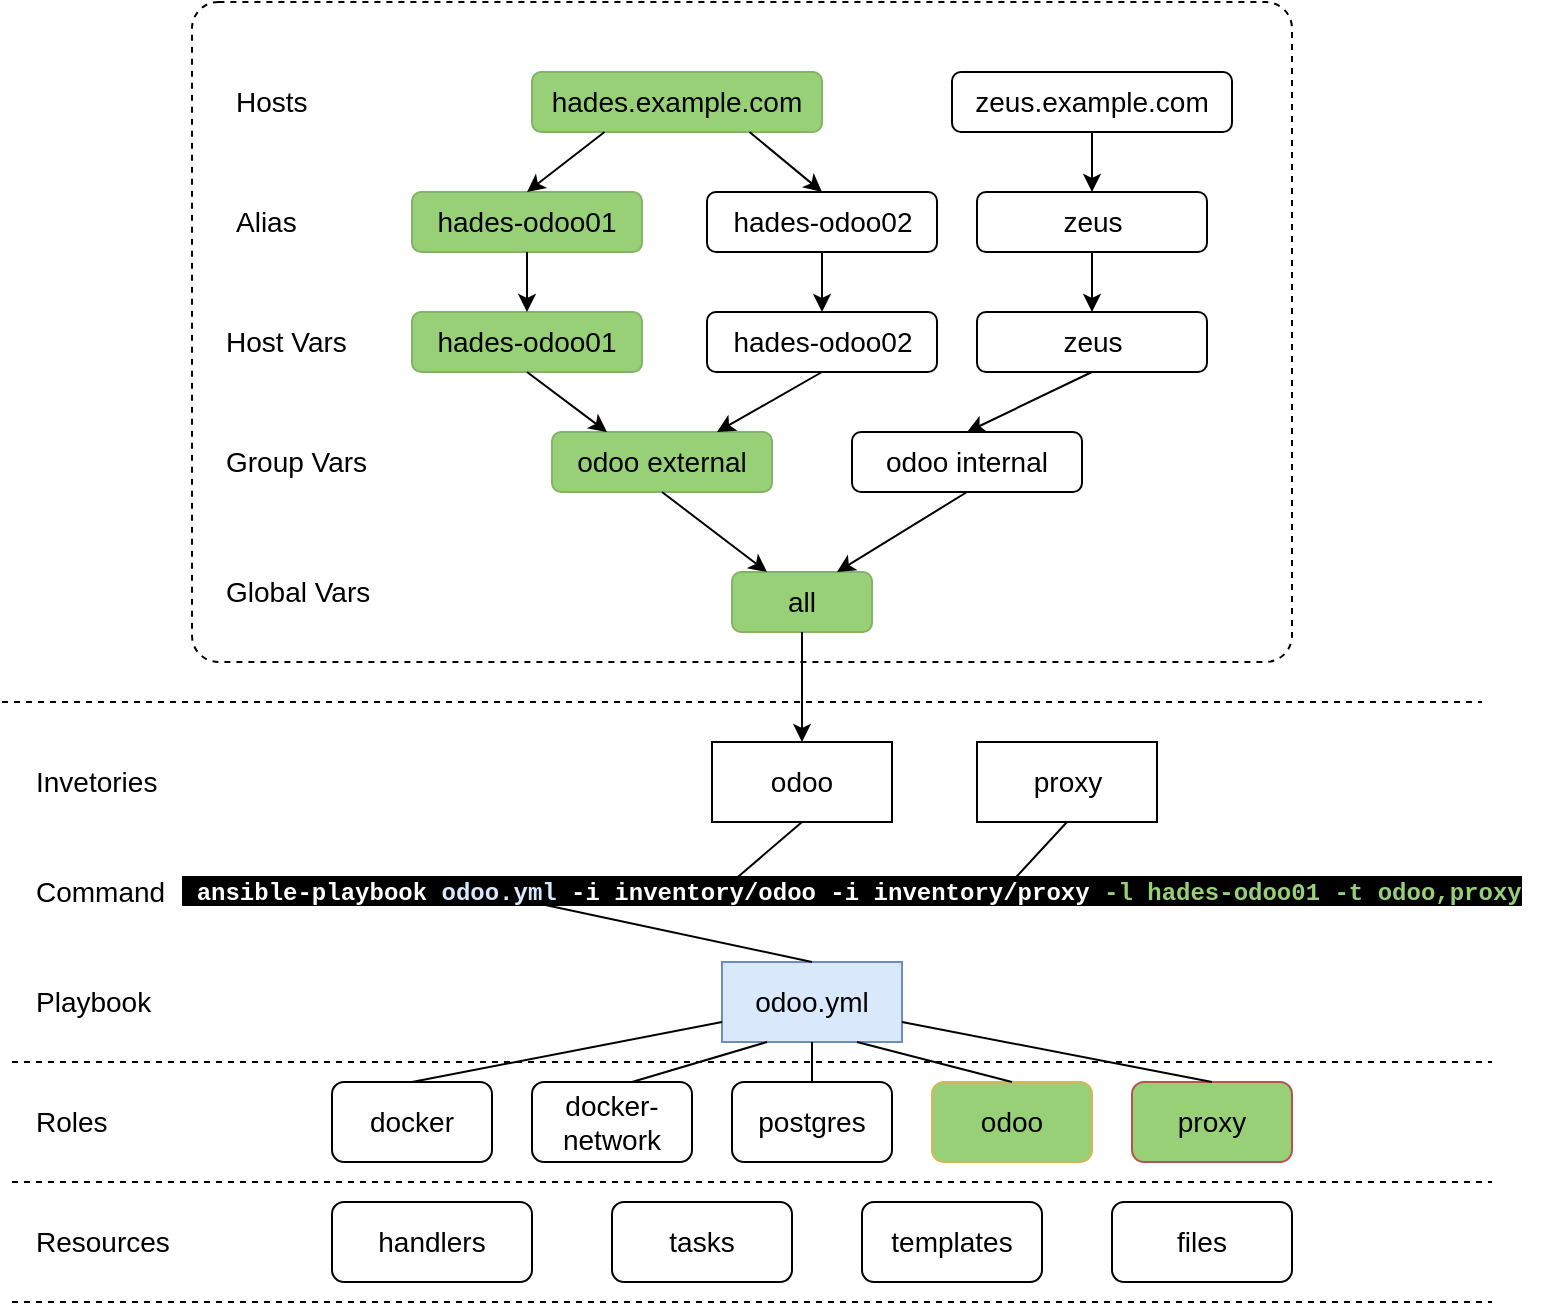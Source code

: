 <mxfile version="13.6.2" type="device"><diagram id="mTbdij14t4nqV6YHanxz" name="Page-1"><mxGraphModel dx="946" dy="680" grid="1" gridSize="10" guides="1" tooltips="1" connect="1" arrows="1" fold="1" page="1" pageScale="1" pageWidth="827" pageHeight="1169" math="0" shadow="0"><root><mxCell id="0"/><mxCell id="1" parent="0"/><mxCell id="63" value="" style="rounded=1;whiteSpace=wrap;html=1;fontSize=14;align=left;labelBackgroundColor=none;fillColor=none;dashed=1;arcSize=4;" parent="1" vertex="1"><mxGeometry x="110" y="150" width="550" height="330" as="geometry"/></mxCell><mxCell id="2" value="Roles" style="text;html=1;strokeColor=none;fillColor=none;align=left;verticalAlign=middle;whiteSpace=wrap;rounded=0;fontSize=14;" parent="1" vertex="1"><mxGeometry x="30" y="700" width="40" height="20" as="geometry"/></mxCell><mxCell id="3" value="" style="endArrow=none;dashed=1;html=1;" parent="1" edge="1"><mxGeometry width="50" height="50" relative="1" as="geometry"><mxPoint x="20" y="680" as="sourcePoint"/><mxPoint x="760" y="680" as="targetPoint"/></mxGeometry></mxCell><mxCell id="4" value="" style="endArrow=none;dashed=1;html=1;" parent="1" edge="1"><mxGeometry width="50" height="50" relative="1" as="geometry"><mxPoint x="20" y="740" as="sourcePoint"/><mxPoint x="760" y="740" as="targetPoint"/></mxGeometry></mxCell><mxCell id="5" value="docker" style="rounded=1;whiteSpace=wrap;html=1;fontSize=14;" parent="1" vertex="1"><mxGeometry x="180" y="690" width="80" height="40" as="geometry"/></mxCell><mxCell id="6" value="docker-network" style="rounded=1;whiteSpace=wrap;html=1;fontSize=14;" parent="1" vertex="1"><mxGeometry x="280" y="690" width="80" height="40" as="geometry"/></mxCell><mxCell id="7" value="Resources" style="text;html=1;strokeColor=none;fillColor=none;align=left;verticalAlign=middle;whiteSpace=wrap;rounded=0;fontSize=14;" parent="1" vertex="1"><mxGeometry x="30" y="760" width="40" height="20" as="geometry"/></mxCell><mxCell id="8" value="" style="endArrow=none;dashed=1;html=1;" parent="1" edge="1"><mxGeometry width="50" height="50" relative="1" as="geometry"><mxPoint x="20" y="800" as="sourcePoint"/><mxPoint x="760" y="800" as="targetPoint"/></mxGeometry></mxCell><mxCell id="9" value="handlers" style="rounded=1;whiteSpace=wrap;html=1;fontSize=14;" parent="1" vertex="1"><mxGeometry x="180" y="750" width="100" height="40" as="geometry"/></mxCell><mxCell id="10" value="tasks" style="rounded=1;whiteSpace=wrap;html=1;fontSize=14;" parent="1" vertex="1"><mxGeometry x="320" y="750" width="90" height="40" as="geometry"/></mxCell><mxCell id="12" value="templates" style="rounded=1;whiteSpace=wrap;html=1;fontSize=14;" parent="1" vertex="1"><mxGeometry x="445" y="750" width="90" height="40" as="geometry"/></mxCell><mxCell id="13" value="files" style="rounded=1;whiteSpace=wrap;html=1;fontSize=14;" parent="1" vertex="1"><mxGeometry x="570" y="750" width="90" height="40" as="geometry"/></mxCell><mxCell id="14" value="Playbook" style="text;html=1;strokeColor=none;fillColor=none;align=left;verticalAlign=middle;whiteSpace=wrap;rounded=0;fontSize=14;" parent="1" vertex="1"><mxGeometry x="30" y="640" width="40" height="20" as="geometry"/></mxCell><mxCell id="18" value="odoo.yml" style="rounded=0;whiteSpace=wrap;html=1;fontSize=14;fillColor=#DAE8FC;strokeColor=#6c8ebf;" parent="1" vertex="1"><mxGeometry x="375" y="630" width="90" height="40" as="geometry"/></mxCell><mxCell id="19" value="postgres" style="rounded=1;whiteSpace=wrap;html=1;fontSize=14;" parent="1" vertex="1"><mxGeometry x="380" y="690" width="80" height="40" as="geometry"/></mxCell><mxCell id="20" value="odoo" style="rounded=1;whiteSpace=wrap;html=1;fontSize=14;fillColor=#97D077;strokeColor=#d6b656;" parent="1" vertex="1"><mxGeometry x="480" y="690" width="80" height="40" as="geometry"/></mxCell><mxCell id="21" value="proxy" style="rounded=1;whiteSpace=wrap;html=1;fontSize=14;fillColor=#97D077;strokeColor=#b85450;" parent="1" vertex="1"><mxGeometry x="580" y="690" width="80" height="40" as="geometry"/></mxCell><mxCell id="22" value="Invetories" style="text;html=1;strokeColor=none;fillColor=none;align=left;verticalAlign=middle;whiteSpace=wrap;rounded=0;fontSize=14;" parent="1" vertex="1"><mxGeometry x="30" y="530" width="40" height="20" as="geometry"/></mxCell><mxCell id="24" value="odoo" style="rounded=0;whiteSpace=wrap;html=1;fontSize=14;" parent="1" vertex="1"><mxGeometry x="370" y="520" width="90" height="40" as="geometry"/></mxCell><mxCell id="28" value="proxy" style="rounded=0;whiteSpace=wrap;html=1;fontSize=14;" parent="1" vertex="1"><mxGeometry x="502.5" y="520" width="90" height="40" as="geometry"/></mxCell><mxCell id="30" value="all" style="rounded=1;whiteSpace=wrap;html=1;fontSize=14;fillColor=#97D077;strokeColor=#82b366;" parent="1" vertex="1"><mxGeometry x="380" y="435" width="70" height="30" as="geometry"/></mxCell><mxCell id="31" value="odoo external" style="rounded=1;whiteSpace=wrap;html=1;fontSize=14;fillColor=#97D077;strokeColor=#82b366;" parent="1" vertex="1"><mxGeometry x="290" y="365" width="110" height="30" as="geometry"/></mxCell><mxCell id="33" value="&lt;div&gt;odoo internal&lt;br&gt;&lt;/div&gt;" style="rounded=1;whiteSpace=wrap;html=1;fontSize=14;" parent="1" vertex="1"><mxGeometry x="440" y="365" width="115" height="30" as="geometry"/></mxCell><mxCell id="34" value="hades-odoo01" style="rounded=1;whiteSpace=wrap;html=1;fontSize=14;fillColor=#97D077;strokeColor=#82b366;" parent="1" vertex="1"><mxGeometry x="220" y="305" width="115" height="30" as="geometry"/></mxCell><mxCell id="35" value="Global Vars" style="text;html=1;strokeColor=none;fillColor=none;align=left;verticalAlign=middle;whiteSpace=wrap;rounded=0;fontSize=14;" parent="1" vertex="1"><mxGeometry x="125" y="435" width="80" height="20" as="geometry"/></mxCell><mxCell id="36" value="Group Vars" style="text;html=1;strokeColor=none;fillColor=none;align=left;verticalAlign=middle;whiteSpace=wrap;rounded=0;fontSize=14;" parent="1" vertex="1"><mxGeometry x="125" y="370" width="90" height="20" as="geometry"/></mxCell><mxCell id="37" style="edgeStyle=orthogonalEdgeStyle;rounded=0;orthogonalLoop=1;jettySize=auto;html=1;exitX=0.5;exitY=1;exitDx=0;exitDy=0;endArrow=none;endFill=0;fontSize=14;align=left;" parent="1" source="36" target="36" edge="1"><mxGeometry relative="1" as="geometry"/></mxCell><mxCell id="38" value="Host Vars" style="text;html=1;strokeColor=none;fillColor=none;align=left;verticalAlign=middle;whiteSpace=wrap;rounded=0;fontSize=14;" parent="1" vertex="1"><mxGeometry x="125" y="310" width="90" height="20" as="geometry"/></mxCell><mxCell id="39" value="hades-odoo02" style="rounded=1;whiteSpace=wrap;html=1;fontSize=14;" parent="1" vertex="1"><mxGeometry x="367.5" y="305" width="115" height="30" as="geometry"/></mxCell><mxCell id="40" value="zeus" style="rounded=1;whiteSpace=wrap;html=1;fontSize=14;" parent="1" vertex="1"><mxGeometry x="502.5" y="305" width="115" height="30" as="geometry"/></mxCell><mxCell id="41" value="hades-odoo01" style="rounded=1;whiteSpace=wrap;html=1;fontSize=14;fillColor=#97D077;strokeColor=#82b366;" parent="1" vertex="1"><mxGeometry x="220" y="245" width="115" height="30" as="geometry"/></mxCell><mxCell id="42" value="Alias" style="text;html=1;strokeColor=none;fillColor=none;align=left;verticalAlign=middle;whiteSpace=wrap;rounded=0;fontSize=14;" parent="1" vertex="1"><mxGeometry x="130" y="250" width="90" height="20" as="geometry"/></mxCell><mxCell id="43" value="hades-odoo02" style="rounded=1;whiteSpace=wrap;html=1;fontSize=14;" parent="1" vertex="1"><mxGeometry x="367.5" y="245" width="115" height="30" as="geometry"/></mxCell><mxCell id="44" value="zeus" style="rounded=1;whiteSpace=wrap;html=1;fontSize=14;" parent="1" vertex="1"><mxGeometry x="502.5" y="245" width="115" height="30" as="geometry"/></mxCell><mxCell id="45" value="hades.example.com" style="rounded=1;whiteSpace=wrap;html=1;fontSize=14;fillColor=#97D077;strokeColor=#82b366;" parent="1" vertex="1"><mxGeometry x="280" y="185" width="145" height="30" as="geometry"/></mxCell><mxCell id="46" value="Hosts" style="text;html=1;strokeColor=none;fillColor=none;align=left;verticalAlign=middle;whiteSpace=wrap;rounded=0;fontSize=14;" parent="1" vertex="1"><mxGeometry x="130" y="190" width="90" height="20" as="geometry"/></mxCell><mxCell id="48" value="zeus.example.com" style="rounded=1;whiteSpace=wrap;html=1;fontSize=14;" parent="1" vertex="1"><mxGeometry x="490" y="185" width="140" height="30" as="geometry"/></mxCell><mxCell id="49" value="&lt;font color=&quot;#FFFFFF&quot;&gt;&lt;span style=&quot;background-color: rgb(0 , 0 , 0)&quot;&gt;&lt;font style=&quot;font-size: 12px&quot;&gt;&lt;b&gt;&lt;font style=&quot;font-size: 12px&quot; face=&quot;Courier New&quot;&gt;&amp;nbsp;ansible-playbook &lt;font color=&quot;#DAE8FC&quot;&gt;odoo.yml&lt;/font&gt; -i inventory/odoo -i inventory/proxy&lt;font color=&quot;#97D077&quot;&gt; -l hades-odoo01 -t odoo,&lt;/font&gt;&lt;font color=&quot;#F8CECC&quot;&gt;&lt;font color=&quot;#97D077&quot;&gt;proxy&lt;/font&gt; &lt;br&gt;&lt;/font&gt;&lt;/font&gt;&lt;/b&gt;&lt;/font&gt;&lt;/span&gt;&lt;/font&gt;" style="text;html=1;strokeColor=none;fillColor=none;align=center;verticalAlign=middle;whiteSpace=wrap;rounded=0;fontSize=13;shadow=0;comic=0;" parent="1" vertex="1"><mxGeometry x="90" y="582.5" width="700" height="25" as="geometry"/></mxCell><mxCell id="50" value="Command" style="text;html=1;strokeColor=none;fillColor=none;align=left;verticalAlign=middle;whiteSpace=wrap;rounded=0;fontSize=14;" parent="1" vertex="1"><mxGeometry x="30" y="585" width="40" height="20" as="geometry"/></mxCell><mxCell id="51" value="" style="endArrow=classic;html=1;fontSize=14;align=left;exitX=0.25;exitY=1;exitDx=0;exitDy=0;entryX=0.5;entryY=0;entryDx=0;entryDy=0;" parent="1" source="45" target="41" edge="1"><mxGeometry width="50" height="50" relative="1" as="geometry"><mxPoint x="230" y="185" as="sourcePoint"/><mxPoint x="280" y="135" as="targetPoint"/></mxGeometry></mxCell><mxCell id="52" value="" style="endArrow=classic;html=1;fontSize=14;align=left;exitX=0.5;exitY=1;exitDx=0;exitDy=0;entryX=0.5;entryY=0;entryDx=0;entryDy=0;" parent="1" source="41" target="34" edge="1"><mxGeometry width="50" height="50" relative="1" as="geometry"><mxPoint x="326.25" y="225" as="sourcePoint"/><mxPoint x="287.5" y="255" as="targetPoint"/></mxGeometry></mxCell><mxCell id="53" value="" style="endArrow=classic;html=1;fontSize=14;align=left;exitX=0.75;exitY=1;exitDx=0;exitDy=0;entryX=0.5;entryY=0;entryDx=0;entryDy=0;" parent="1" source="45" target="43" edge="1"><mxGeometry width="50" height="50" relative="1" as="geometry"><mxPoint x="287.5" y="285" as="sourcePoint"/><mxPoint x="287.5" y="315" as="targetPoint"/></mxGeometry></mxCell><mxCell id="54" value="" style="endArrow=classic;html=1;fontSize=14;align=left;exitX=0.5;exitY=1;exitDx=0;exitDy=0;entryX=0.5;entryY=0;entryDx=0;entryDy=0;" parent="1" source="43" target="39" edge="1"><mxGeometry width="50" height="50" relative="1" as="geometry"><mxPoint x="398.75" y="225" as="sourcePoint"/><mxPoint x="435" y="255" as="targetPoint"/></mxGeometry></mxCell><mxCell id="55" value="" style="endArrow=classic;html=1;fontSize=14;align=left;exitX=0.5;exitY=1;exitDx=0;exitDy=0;entryX=0.25;entryY=0;entryDx=0;entryDy=0;" parent="1" source="34" target="31" edge="1"><mxGeometry width="50" height="50" relative="1" as="geometry"><mxPoint x="435" y="285" as="sourcePoint"/><mxPoint x="435" y="315" as="targetPoint"/></mxGeometry></mxCell><mxCell id="56" value="" style="endArrow=classic;html=1;fontSize=14;align=left;exitX=0.5;exitY=1;exitDx=0;exitDy=0;entryX=0.75;entryY=0;entryDx=0;entryDy=0;" parent="1" source="39" target="31" edge="1"><mxGeometry width="50" height="50" relative="1" as="geometry"><mxPoint x="287.5" y="345" as="sourcePoint"/><mxPoint x="327.5" y="375" as="targetPoint"/></mxGeometry></mxCell><mxCell id="57" value="" style="endArrow=classic;html=1;fontSize=14;align=left;exitX=0.5;exitY=1;exitDx=0;exitDy=0;entryX=0.25;entryY=0;entryDx=0;entryDy=0;" parent="1" source="31" target="30" edge="1"><mxGeometry width="50" height="50" relative="1" as="geometry"><mxPoint x="435" y="345" as="sourcePoint"/><mxPoint x="382.5" y="375" as="targetPoint"/></mxGeometry></mxCell><mxCell id="58" value="" style="endArrow=classic;html=1;fontSize=14;align=left;exitX=0.5;exitY=1;exitDx=0;exitDy=0;entryX=0.75;entryY=0;entryDx=0;entryDy=0;" parent="1" source="33" target="30" edge="1"><mxGeometry width="50" height="50" relative="1" as="geometry"><mxPoint x="355" y="405" as="sourcePoint"/><mxPoint x="420" y="435" as="targetPoint"/></mxGeometry></mxCell><mxCell id="59" value="" style="endArrow=classic;html=1;fontSize=14;align=left;exitX=0.5;exitY=1;exitDx=0;exitDy=0;entryX=0.5;entryY=0;entryDx=0;entryDy=0;" parent="1" source="40" target="33" edge="1"><mxGeometry width="50" height="50" relative="1" as="geometry"><mxPoint x="497.5" y="405" as="sourcePoint"/><mxPoint x="442.5" y="445" as="targetPoint"/></mxGeometry></mxCell><mxCell id="60" value="" style="endArrow=classic;html=1;fontSize=14;align=left;exitX=0.5;exitY=1;exitDx=0;exitDy=0;entryX=0.5;entryY=0;entryDx=0;entryDy=0;" parent="1" source="44" target="40" edge="1"><mxGeometry width="50" height="50" relative="1" as="geometry"><mxPoint x="570" y="345" as="sourcePoint"/><mxPoint x="475" y="375" as="targetPoint"/></mxGeometry></mxCell><mxCell id="61" value="" style="endArrow=classic;html=1;fontSize=14;align=left;exitX=0.5;exitY=1;exitDx=0;exitDy=0;entryX=0.5;entryY=0;entryDx=0;entryDy=0;" parent="1" source="48" target="44" edge="1"><mxGeometry width="50" height="50" relative="1" as="geometry"><mxPoint x="570" y="285" as="sourcePoint"/><mxPoint x="570" y="315" as="targetPoint"/></mxGeometry></mxCell><mxCell id="65" value="" style="endArrow=classic;html=1;fontSize=14;align=left;exitX=0.5;exitY=1;exitDx=0;exitDy=0;entryX=0.5;entryY=0;entryDx=0;entryDy=0;" parent="1" source="30" target="24" edge="1"><mxGeometry width="50" height="50" relative="1" as="geometry"><mxPoint x="421" y="510" as="sourcePoint"/><mxPoint x="341" y="530" as="targetPoint"/></mxGeometry></mxCell><mxCell id="66" value="" style="endArrow=none;dashed=1;html=1;" parent="1" edge="1"><mxGeometry width="50" height="50" relative="1" as="geometry"><mxPoint x="15" y="500" as="sourcePoint"/><mxPoint x="755" y="500" as="targetPoint"/></mxGeometry></mxCell><mxCell id="67" value="" style="endArrow=none;html=1;fontSize=13;align=left;exitX=0.5;exitY=0;exitDx=0;exitDy=0;entryX=0;entryY=0.75;entryDx=0;entryDy=0;endFill=0;" parent="1" source="5" target="18" edge="1"><mxGeometry width="50" height="50" relative="1" as="geometry"><mxPoint x="240" y="690" as="sourcePoint"/><mxPoint x="290" y="640" as="targetPoint"/></mxGeometry></mxCell><mxCell id="68" value="" style="endArrow=none;html=1;fontSize=13;align=left;entryX=0.25;entryY=1;entryDx=0;entryDy=0;endFill=0;" parent="1" target="18" edge="1"><mxGeometry width="50" height="50" relative="1" as="geometry"><mxPoint x="330" y="690" as="sourcePoint"/><mxPoint x="425" y="680" as="targetPoint"/></mxGeometry></mxCell><mxCell id="69" value="" style="endArrow=none;html=1;fontSize=13;align=left;entryX=0.5;entryY=1;entryDx=0;entryDy=0;exitX=0.5;exitY=0;exitDx=0;exitDy=0;endFill=0;" parent="1" source="19" target="18" edge="1"><mxGeometry width="50" height="50" relative="1" as="geometry"><mxPoint x="340" y="700" as="sourcePoint"/><mxPoint x="425" y="680" as="targetPoint"/></mxGeometry></mxCell><mxCell id="70" value="" style="endArrow=none;html=1;fontSize=13;align=left;entryX=0.75;entryY=1;entryDx=0;entryDy=0;exitX=0.5;exitY=0;exitDx=0;exitDy=0;endFill=0;" parent="1" source="20" target="18" edge="1"><mxGeometry width="50" height="50" relative="1" as="geometry"><mxPoint x="430" y="700" as="sourcePoint"/><mxPoint x="425" y="680" as="targetPoint"/></mxGeometry></mxCell><mxCell id="71" value="" style="endArrow=none;html=1;fontSize=13;align=left;entryX=1;entryY=0.75;entryDx=0;entryDy=0;exitX=0.5;exitY=0;exitDx=0;exitDy=0;endFill=0;" parent="1" source="21" target="18" edge="1"><mxGeometry width="50" height="50" relative="1" as="geometry"><mxPoint x="530" y="700" as="sourcePoint"/><mxPoint x="447.5" y="680" as="targetPoint"/></mxGeometry></mxCell><mxCell id="73" value="" style="endArrow=none;html=1;fontSize=13;align=left;entryX=0.5;entryY=1;entryDx=0;entryDy=0;endFill=0;" parent="1" target="24" edge="1"><mxGeometry width="50" height="50" relative="1" as="geometry"><mxPoint x="380" y="590" as="sourcePoint"/><mxPoint x="385" y="670" as="targetPoint"/></mxGeometry></mxCell><mxCell id="74" value="" style="endArrow=none;html=1;fontSize=13;align=left;entryX=0.614;entryY=0.3;entryDx=0;entryDy=0;endFill=0;exitX=0.5;exitY=1;exitDx=0;exitDy=0;entryPerimeter=0;" parent="1" source="28" target="49" edge="1"><mxGeometry width="50" height="50" relative="1" as="geometry"><mxPoint x="390" y="600" as="sourcePoint"/><mxPoint x="425" y="570" as="targetPoint"/></mxGeometry></mxCell><mxCell id="75" value="" style="endArrow=none;html=1;fontSize=13;align=left;entryX=0.5;entryY=0;entryDx=0;entryDy=0;endFill=0;exitX=0.271;exitY=0.7;exitDx=0;exitDy=0;exitPerimeter=0;" parent="1" source="49" target="18" edge="1"><mxGeometry width="50" height="50" relative="1" as="geometry"><mxPoint x="390" y="600" as="sourcePoint"/><mxPoint x="425" y="570" as="targetPoint"/></mxGeometry></mxCell></root></mxGraphModel></diagram></mxfile>
